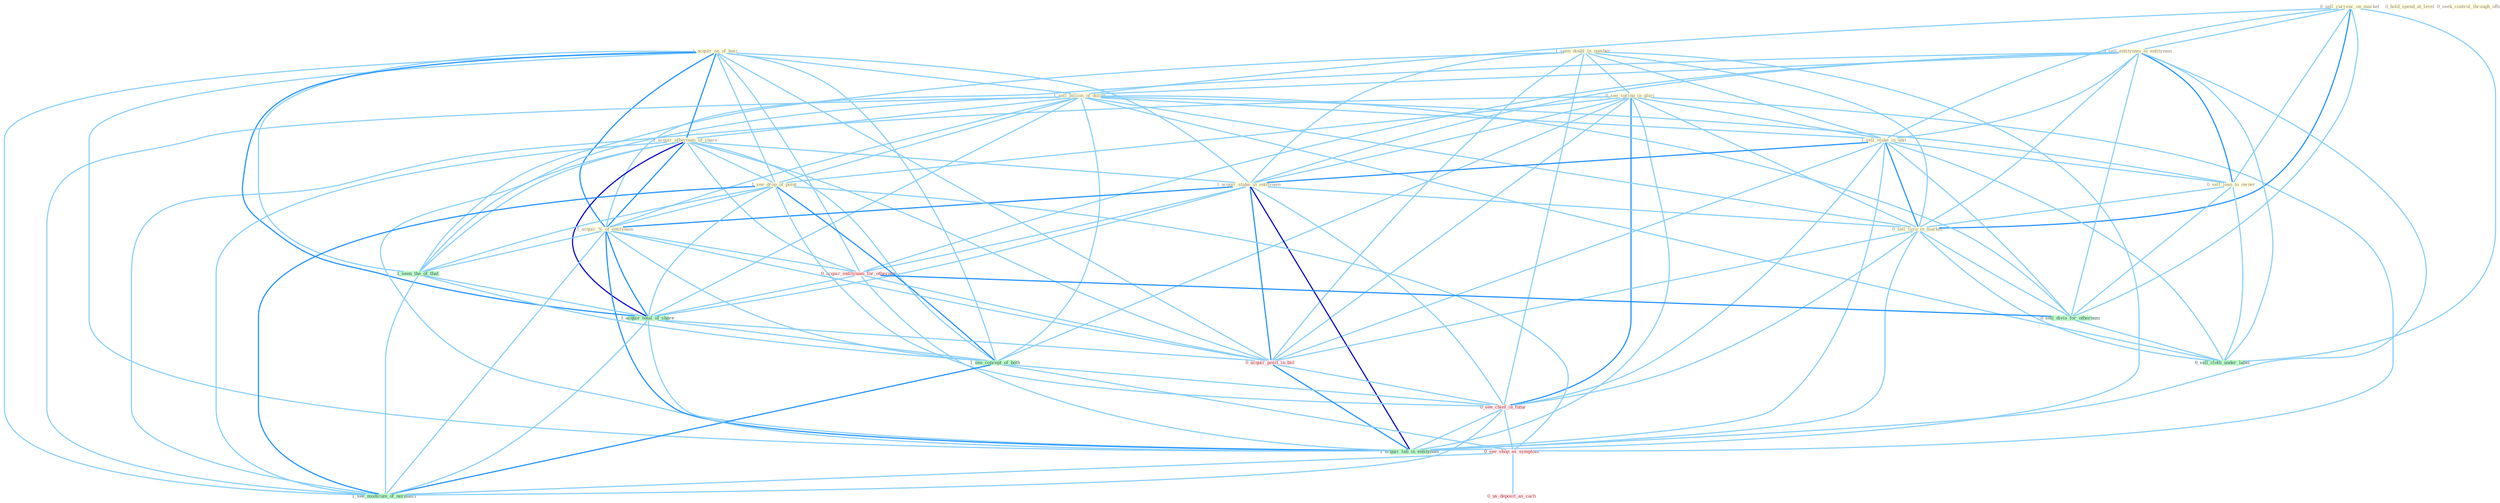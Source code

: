 Graph G{ 
    node
    [shape=polygon,style=filled,width=.5,height=.06,color="#BDFCC9",fixedsize=true,fontsize=4,
    fontcolor="#2f4f4f"];
    {node
    [color="#ffffe0", fontcolor="#8b7d6b"] "1_seen_doubl_in_number " "0_see_spring_in_glori " "0_sell_currenc_on_market " "0_sell_entitynam_to_entitynam " "1_acquir_on_of_busi " "1_sell_billion_of_dollar " "1_sell_stake_in_unit " "1_acquir_othernum_of_share " "1_acquir_stake_in_entitynam " "0_sell_loan_to_owner " "0_hold_spend_at_level " "0_seek_control_through_offer " "1_see_drop_of_point " "0_sell_issu_in_market " "1_acquir_%_of_entitynam "}
{node [color="#fff0f5", fontcolor="#b22222"] "0_acquir_entitynam_for_othernum " "0_acquir_posit_in_bid " "0_see_chief_in_futur " "0_see_shop_as_symptom " "0_us_deposit_as_cach "}
edge [color="#B0E2FF"];

	"1_seen_doubl_in_number " -- "0_see_spring_in_glori " [w="1", color="#87cefa" ];
	"1_seen_doubl_in_number " -- "1_sell_stake_in_unit " [w="1", color="#87cefa" ];
	"1_seen_doubl_in_number " -- "1_acquir_stake_in_entitynam " [w="1", color="#87cefa" ];
	"1_seen_doubl_in_number " -- "0_sell_issu_in_market " [w="1", color="#87cefa" ];
	"1_seen_doubl_in_number " -- "1_seen_the_of_that " [w="1", color="#87cefa" ];
	"1_seen_doubl_in_number " -- "0_acquir_posit_in_bid " [w="1", color="#87cefa" ];
	"1_seen_doubl_in_number " -- "0_see_chief_in_futur " [w="1", color="#87cefa" ];
	"1_seen_doubl_in_number " -- "1_acquir_lab_in_entitynam " [w="1", color="#87cefa" ];
	"0_see_spring_in_glori " -- "1_sell_stake_in_unit " [w="1", color="#87cefa" ];
	"0_see_spring_in_glori " -- "1_acquir_stake_in_entitynam " [w="1", color="#87cefa" ];
	"0_see_spring_in_glori " -- "1_see_drop_of_point " [w="1", color="#87cefa" ];
	"0_see_spring_in_glori " -- "0_sell_issu_in_market " [w="1", color="#87cefa" ];
	"0_see_spring_in_glori " -- "0_acquir_posit_in_bid " [w="1", color="#87cefa" ];
	"0_see_spring_in_glori " -- "1_see_concept_of_both " [w="1", color="#87cefa" ];
	"0_see_spring_in_glori " -- "0_see_chief_in_futur " [w="2", color="#1e90ff" , len=0.8];
	"0_see_spring_in_glori " -- "0_see_shop_as_symptom " [w="1", color="#87cefa" ];
	"0_see_spring_in_glori " -- "1_acquir_lab_in_entitynam " [w="1", color="#87cefa" ];
	"0_see_spring_in_glori " -- "1_see_modicum_of_normalci " [w="1", color="#87cefa" ];
	"0_sell_currenc_on_market " -- "0_sell_entitynam_to_entitynam " [w="1", color="#87cefa" ];
	"0_sell_currenc_on_market " -- "1_sell_billion_of_dollar " [w="1", color="#87cefa" ];
	"0_sell_currenc_on_market " -- "1_sell_stake_in_unit " [w="1", color="#87cefa" ];
	"0_sell_currenc_on_market " -- "0_sell_loan_to_owner " [w="1", color="#87cefa" ];
	"0_sell_currenc_on_market " -- "0_sell_issu_in_market " [w="2", color="#1e90ff" , len=0.8];
	"0_sell_currenc_on_market " -- "0_sell_divis_for_othernum " [w="1", color="#87cefa" ];
	"0_sell_currenc_on_market " -- "0_sell_cloth_under_label " [w="1", color="#87cefa" ];
	"0_sell_entitynam_to_entitynam " -- "1_sell_billion_of_dollar " [w="1", color="#87cefa" ];
	"0_sell_entitynam_to_entitynam " -- "1_sell_stake_in_unit " [w="1", color="#87cefa" ];
	"0_sell_entitynam_to_entitynam " -- "1_acquir_stake_in_entitynam " [w="1", color="#87cefa" ];
	"0_sell_entitynam_to_entitynam " -- "0_sell_loan_to_owner " [w="2", color="#1e90ff" , len=0.8];
	"0_sell_entitynam_to_entitynam " -- "0_sell_issu_in_market " [w="1", color="#87cefa" ];
	"0_sell_entitynam_to_entitynam " -- "1_acquir_%_of_entitynam " [w="1", color="#87cefa" ];
	"0_sell_entitynam_to_entitynam " -- "0_acquir_entitynam_for_othernum " [w="1", color="#87cefa" ];
	"0_sell_entitynam_to_entitynam " -- "0_sell_divis_for_othernum " [w="1", color="#87cefa" ];
	"0_sell_entitynam_to_entitynam " -- "0_sell_cloth_under_label " [w="1", color="#87cefa" ];
	"0_sell_entitynam_to_entitynam " -- "1_acquir_lab_in_entitynam " [w="1", color="#87cefa" ];
	"1_acquir_on_of_busi " -- "1_sell_billion_of_dollar " [w="1", color="#87cefa" ];
	"1_acquir_on_of_busi " -- "1_acquir_othernum_of_share " [w="2", color="#1e90ff" , len=0.8];
	"1_acquir_on_of_busi " -- "1_acquir_stake_in_entitynam " [w="1", color="#87cefa" ];
	"1_acquir_on_of_busi " -- "1_see_drop_of_point " [w="1", color="#87cefa" ];
	"1_acquir_on_of_busi " -- "1_acquir_%_of_entitynam " [w="2", color="#1e90ff" , len=0.8];
	"1_acquir_on_of_busi " -- "0_acquir_entitynam_for_othernum " [w="1", color="#87cefa" ];
	"1_acquir_on_of_busi " -- "1_seen_the_of_that " [w="1", color="#87cefa" ];
	"1_acquir_on_of_busi " -- "1_acquir_total_of_share " [w="2", color="#1e90ff" , len=0.8];
	"1_acquir_on_of_busi " -- "0_acquir_posit_in_bid " [w="1", color="#87cefa" ];
	"1_acquir_on_of_busi " -- "1_see_concept_of_both " [w="1", color="#87cefa" ];
	"1_acquir_on_of_busi " -- "1_acquir_lab_in_entitynam " [w="1", color="#87cefa" ];
	"1_acquir_on_of_busi " -- "1_see_modicum_of_normalci " [w="1", color="#87cefa" ];
	"1_sell_billion_of_dollar " -- "1_sell_stake_in_unit " [w="1", color="#87cefa" ];
	"1_sell_billion_of_dollar " -- "1_acquir_othernum_of_share " [w="1", color="#87cefa" ];
	"1_sell_billion_of_dollar " -- "0_sell_loan_to_owner " [w="1", color="#87cefa" ];
	"1_sell_billion_of_dollar " -- "1_see_drop_of_point " [w="1", color="#87cefa" ];
	"1_sell_billion_of_dollar " -- "0_sell_issu_in_market " [w="1", color="#87cefa" ];
	"1_sell_billion_of_dollar " -- "1_acquir_%_of_entitynam " [w="1", color="#87cefa" ];
	"1_sell_billion_of_dollar " -- "1_seen_the_of_that " [w="1", color="#87cefa" ];
	"1_sell_billion_of_dollar " -- "0_sell_divis_for_othernum " [w="1", color="#87cefa" ];
	"1_sell_billion_of_dollar " -- "1_acquir_total_of_share " [w="1", color="#87cefa" ];
	"1_sell_billion_of_dollar " -- "0_sell_cloth_under_label " [w="1", color="#87cefa" ];
	"1_sell_billion_of_dollar " -- "1_see_concept_of_both " [w="1", color="#87cefa" ];
	"1_sell_billion_of_dollar " -- "1_see_modicum_of_normalci " [w="1", color="#87cefa" ];
	"1_sell_stake_in_unit " -- "1_acquir_stake_in_entitynam " [w="2", color="#1e90ff" , len=0.8];
	"1_sell_stake_in_unit " -- "0_sell_loan_to_owner " [w="1", color="#87cefa" ];
	"1_sell_stake_in_unit " -- "0_sell_issu_in_market " [w="2", color="#1e90ff" , len=0.8];
	"1_sell_stake_in_unit " -- "0_sell_divis_for_othernum " [w="1", color="#87cefa" ];
	"1_sell_stake_in_unit " -- "0_sell_cloth_under_label " [w="1", color="#87cefa" ];
	"1_sell_stake_in_unit " -- "0_acquir_posit_in_bid " [w="1", color="#87cefa" ];
	"1_sell_stake_in_unit " -- "0_see_chief_in_futur " [w="1", color="#87cefa" ];
	"1_sell_stake_in_unit " -- "1_acquir_lab_in_entitynam " [w="1", color="#87cefa" ];
	"1_acquir_othernum_of_share " -- "1_acquir_stake_in_entitynam " [w="1", color="#87cefa" ];
	"1_acquir_othernum_of_share " -- "1_see_drop_of_point " [w="1", color="#87cefa" ];
	"1_acquir_othernum_of_share " -- "1_acquir_%_of_entitynam " [w="2", color="#1e90ff" , len=0.8];
	"1_acquir_othernum_of_share " -- "0_acquir_entitynam_for_othernum " [w="1", color="#87cefa" ];
	"1_acquir_othernum_of_share " -- "1_seen_the_of_that " [w="1", color="#87cefa" ];
	"1_acquir_othernum_of_share " -- "1_acquir_total_of_share " [w="3", color="#0000cd" , len=0.6];
	"1_acquir_othernum_of_share " -- "0_acquir_posit_in_bid " [w="1", color="#87cefa" ];
	"1_acquir_othernum_of_share " -- "1_see_concept_of_both " [w="1", color="#87cefa" ];
	"1_acquir_othernum_of_share " -- "1_acquir_lab_in_entitynam " [w="1", color="#87cefa" ];
	"1_acquir_othernum_of_share " -- "1_see_modicum_of_normalci " [w="1", color="#87cefa" ];
	"1_acquir_stake_in_entitynam " -- "0_sell_issu_in_market " [w="1", color="#87cefa" ];
	"1_acquir_stake_in_entitynam " -- "1_acquir_%_of_entitynam " [w="2", color="#1e90ff" , len=0.8];
	"1_acquir_stake_in_entitynam " -- "0_acquir_entitynam_for_othernum " [w="1", color="#87cefa" ];
	"1_acquir_stake_in_entitynam " -- "1_acquir_total_of_share " [w="1", color="#87cefa" ];
	"1_acquir_stake_in_entitynam " -- "0_acquir_posit_in_bid " [w="2", color="#1e90ff" , len=0.8];
	"1_acquir_stake_in_entitynam " -- "0_see_chief_in_futur " [w="1", color="#87cefa" ];
	"1_acquir_stake_in_entitynam " -- "1_acquir_lab_in_entitynam " [w="3", color="#0000cd" , len=0.6];
	"0_sell_loan_to_owner " -- "0_sell_issu_in_market " [w="1", color="#87cefa" ];
	"0_sell_loan_to_owner " -- "0_sell_divis_for_othernum " [w="1", color="#87cefa" ];
	"0_sell_loan_to_owner " -- "0_sell_cloth_under_label " [w="1", color="#87cefa" ];
	"1_see_drop_of_point " -- "1_acquir_%_of_entitynam " [w="1", color="#87cefa" ];
	"1_see_drop_of_point " -- "1_seen_the_of_that " [w="1", color="#87cefa" ];
	"1_see_drop_of_point " -- "1_acquir_total_of_share " [w="1", color="#87cefa" ];
	"1_see_drop_of_point " -- "1_see_concept_of_both " [w="2", color="#1e90ff" , len=0.8];
	"1_see_drop_of_point " -- "0_see_chief_in_futur " [w="1", color="#87cefa" ];
	"1_see_drop_of_point " -- "0_see_shop_as_symptom " [w="1", color="#87cefa" ];
	"1_see_drop_of_point " -- "1_see_modicum_of_normalci " [w="2", color="#1e90ff" , len=0.8];
	"0_sell_issu_in_market " -- "0_sell_divis_for_othernum " [w="1", color="#87cefa" ];
	"0_sell_issu_in_market " -- "0_sell_cloth_under_label " [w="1", color="#87cefa" ];
	"0_sell_issu_in_market " -- "0_acquir_posit_in_bid " [w="1", color="#87cefa" ];
	"0_sell_issu_in_market " -- "0_see_chief_in_futur " [w="1", color="#87cefa" ];
	"0_sell_issu_in_market " -- "1_acquir_lab_in_entitynam " [w="1", color="#87cefa" ];
	"1_acquir_%_of_entitynam " -- "0_acquir_entitynam_for_othernum " [w="1", color="#87cefa" ];
	"1_acquir_%_of_entitynam " -- "1_seen_the_of_that " [w="1", color="#87cefa" ];
	"1_acquir_%_of_entitynam " -- "1_acquir_total_of_share " [w="2", color="#1e90ff" , len=0.8];
	"1_acquir_%_of_entitynam " -- "0_acquir_posit_in_bid " [w="1", color="#87cefa" ];
	"1_acquir_%_of_entitynam " -- "1_see_concept_of_both " [w="1", color="#87cefa" ];
	"1_acquir_%_of_entitynam " -- "1_acquir_lab_in_entitynam " [w="2", color="#1e90ff" , len=0.8];
	"1_acquir_%_of_entitynam " -- "1_see_modicum_of_normalci " [w="1", color="#87cefa" ];
	"0_acquir_entitynam_for_othernum " -- "0_sell_divis_for_othernum " [w="2", color="#1e90ff" , len=0.8];
	"0_acquir_entitynam_for_othernum " -- "1_acquir_total_of_share " [w="1", color="#87cefa" ];
	"0_acquir_entitynam_for_othernum " -- "0_acquir_posit_in_bid " [w="1", color="#87cefa" ];
	"0_acquir_entitynam_for_othernum " -- "1_acquir_lab_in_entitynam " [w="1", color="#87cefa" ];
	"1_seen_the_of_that " -- "1_acquir_total_of_share " [w="1", color="#87cefa" ];
	"1_seen_the_of_that " -- "1_see_concept_of_both " [w="1", color="#87cefa" ];
	"1_seen_the_of_that " -- "1_see_modicum_of_normalci " [w="1", color="#87cefa" ];
	"0_sell_divis_for_othernum " -- "0_sell_cloth_under_label " [w="1", color="#87cefa" ];
	"1_acquir_total_of_share " -- "0_acquir_posit_in_bid " [w="1", color="#87cefa" ];
	"1_acquir_total_of_share " -- "1_see_concept_of_both " [w="1", color="#87cefa" ];
	"1_acquir_total_of_share " -- "1_acquir_lab_in_entitynam " [w="1", color="#87cefa" ];
	"1_acquir_total_of_share " -- "1_see_modicum_of_normalci " [w="1", color="#87cefa" ];
	"0_acquir_posit_in_bid " -- "0_see_chief_in_futur " [w="1", color="#87cefa" ];
	"0_acquir_posit_in_bid " -- "1_acquir_lab_in_entitynam " [w="2", color="#1e90ff" , len=0.8];
	"1_see_concept_of_both " -- "0_see_chief_in_futur " [w="1", color="#87cefa" ];
	"1_see_concept_of_both " -- "0_see_shop_as_symptom " [w="1", color="#87cefa" ];
	"1_see_concept_of_both " -- "1_see_modicum_of_normalci " [w="2", color="#1e90ff" , len=0.8];
	"0_see_chief_in_futur " -- "0_see_shop_as_symptom " [w="1", color="#87cefa" ];
	"0_see_chief_in_futur " -- "1_acquir_lab_in_entitynam " [w="1", color="#87cefa" ];
	"0_see_chief_in_futur " -- "1_see_modicum_of_normalci " [w="1", color="#87cefa" ];
	"0_see_shop_as_symptom " -- "0_us_deposit_as_cach " [w="1", color="#87cefa" ];
	"0_see_shop_as_symptom " -- "1_see_modicum_of_normalci " [w="1", color="#87cefa" ];
}
